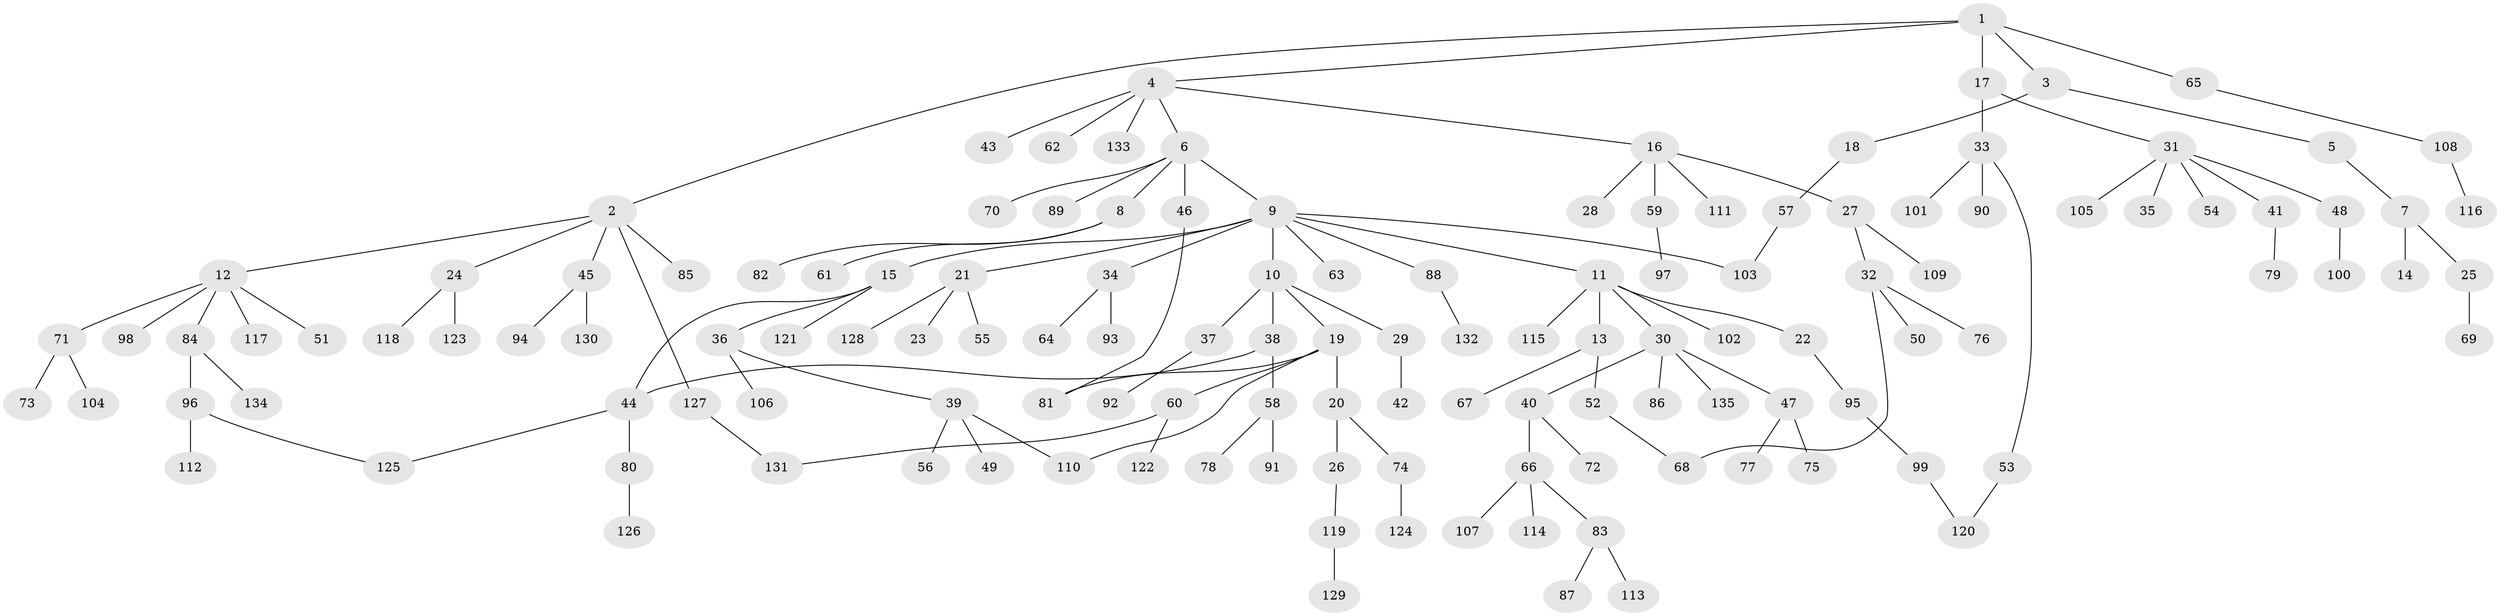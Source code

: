 // coarse degree distribution, {6: 0.043010752688172046, 5: 0.07526881720430108, 3: 0.0967741935483871, 2: 0.22580645161290322, 9: 0.010752688172043012, 1: 0.5053763440860215, 4: 0.043010752688172046}
// Generated by graph-tools (version 1.1) at 2025/51/02/27/25 19:51:40]
// undirected, 135 vertices, 142 edges
graph export_dot {
graph [start="1"]
  node [color=gray90,style=filled];
  1;
  2;
  3;
  4;
  5;
  6;
  7;
  8;
  9;
  10;
  11;
  12;
  13;
  14;
  15;
  16;
  17;
  18;
  19;
  20;
  21;
  22;
  23;
  24;
  25;
  26;
  27;
  28;
  29;
  30;
  31;
  32;
  33;
  34;
  35;
  36;
  37;
  38;
  39;
  40;
  41;
  42;
  43;
  44;
  45;
  46;
  47;
  48;
  49;
  50;
  51;
  52;
  53;
  54;
  55;
  56;
  57;
  58;
  59;
  60;
  61;
  62;
  63;
  64;
  65;
  66;
  67;
  68;
  69;
  70;
  71;
  72;
  73;
  74;
  75;
  76;
  77;
  78;
  79;
  80;
  81;
  82;
  83;
  84;
  85;
  86;
  87;
  88;
  89;
  90;
  91;
  92;
  93;
  94;
  95;
  96;
  97;
  98;
  99;
  100;
  101;
  102;
  103;
  104;
  105;
  106;
  107;
  108;
  109;
  110;
  111;
  112;
  113;
  114;
  115;
  116;
  117;
  118;
  119;
  120;
  121;
  122;
  123;
  124;
  125;
  126;
  127;
  128;
  129;
  130;
  131;
  132;
  133;
  134;
  135;
  1 -- 2;
  1 -- 3;
  1 -- 4;
  1 -- 17;
  1 -- 65;
  2 -- 12;
  2 -- 24;
  2 -- 45;
  2 -- 85;
  2 -- 127;
  3 -- 5;
  3 -- 18;
  4 -- 6;
  4 -- 16;
  4 -- 43;
  4 -- 62;
  4 -- 133;
  5 -- 7;
  6 -- 8;
  6 -- 9;
  6 -- 46;
  6 -- 70;
  6 -- 89;
  7 -- 14;
  7 -- 25;
  8 -- 61;
  8 -- 82;
  9 -- 10;
  9 -- 11;
  9 -- 15;
  9 -- 21;
  9 -- 34;
  9 -- 63;
  9 -- 88;
  9 -- 103;
  10 -- 19;
  10 -- 29;
  10 -- 37;
  10 -- 38;
  11 -- 13;
  11 -- 22;
  11 -- 30;
  11 -- 102;
  11 -- 115;
  12 -- 51;
  12 -- 71;
  12 -- 84;
  12 -- 98;
  12 -- 117;
  13 -- 52;
  13 -- 67;
  15 -- 36;
  15 -- 121;
  15 -- 44;
  16 -- 27;
  16 -- 28;
  16 -- 59;
  16 -- 111;
  17 -- 31;
  17 -- 33;
  18 -- 57;
  19 -- 20;
  19 -- 60;
  19 -- 110;
  19 -- 81;
  20 -- 26;
  20 -- 74;
  21 -- 23;
  21 -- 55;
  21 -- 128;
  22 -- 95;
  24 -- 118;
  24 -- 123;
  25 -- 69;
  26 -- 119;
  27 -- 32;
  27 -- 109;
  29 -- 42;
  30 -- 40;
  30 -- 47;
  30 -- 86;
  30 -- 135;
  31 -- 35;
  31 -- 41;
  31 -- 48;
  31 -- 54;
  31 -- 105;
  32 -- 50;
  32 -- 68;
  32 -- 76;
  33 -- 53;
  33 -- 90;
  33 -- 101;
  34 -- 64;
  34 -- 93;
  36 -- 39;
  36 -- 106;
  37 -- 92;
  38 -- 44;
  38 -- 58;
  39 -- 49;
  39 -- 56;
  39 -- 110;
  40 -- 66;
  40 -- 72;
  41 -- 79;
  44 -- 80;
  44 -- 125;
  45 -- 94;
  45 -- 130;
  46 -- 81;
  47 -- 75;
  47 -- 77;
  48 -- 100;
  52 -- 68;
  53 -- 120;
  57 -- 103;
  58 -- 78;
  58 -- 91;
  59 -- 97;
  60 -- 122;
  60 -- 131;
  65 -- 108;
  66 -- 83;
  66 -- 107;
  66 -- 114;
  71 -- 73;
  71 -- 104;
  74 -- 124;
  80 -- 126;
  83 -- 87;
  83 -- 113;
  84 -- 96;
  84 -- 134;
  88 -- 132;
  95 -- 99;
  96 -- 112;
  96 -- 125;
  99 -- 120;
  108 -- 116;
  119 -- 129;
  127 -- 131;
}
